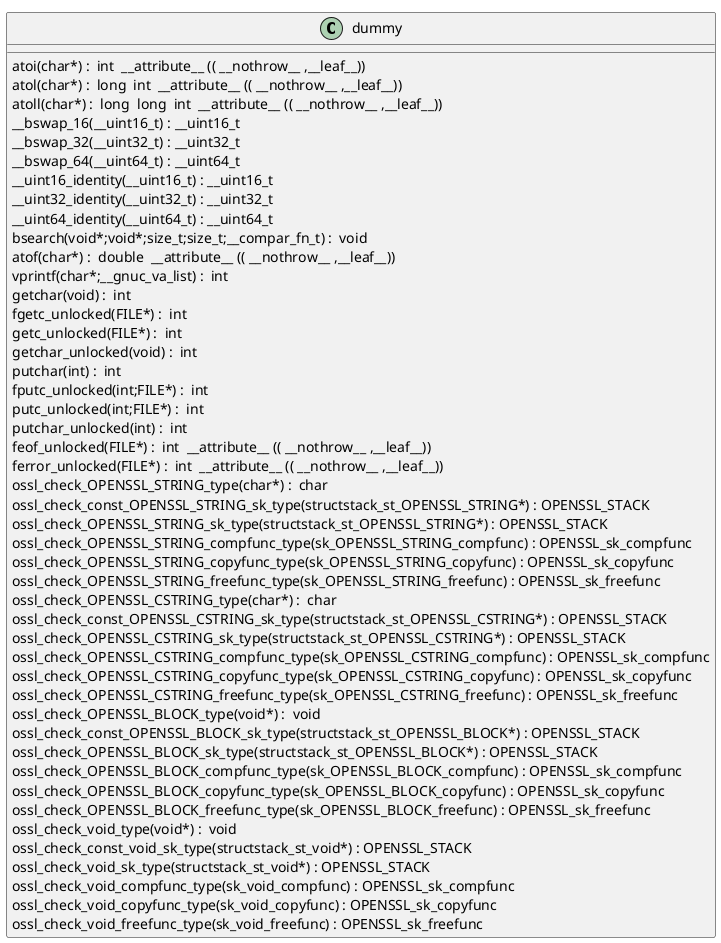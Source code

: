 @startuml
!pragma layout smetana
class dummy {
atoi(char*) :  int  __attribute__ (( __nothrow__ ,__leaf__)) [[[./../../.././qc/crypto/async/async.c.html#173]]]
atol(char*) :  long  int  __attribute__ (( __nothrow__ ,__leaf__)) [[[./../../.././qc/crypto/async/async.c.html#178]]]
atoll(char*) :  long  long  int  __attribute__ (( __nothrow__ ,__leaf__)) [[[./../../.././qc/crypto/async/async.c.html#185]]]
__bswap_16(__uint16_t) : __uint16_t [[[./../../.././qc/crypto/async/async.c.html#485]]]
__bswap_32(__uint32_t) : __uint32_t [[[./../../.././qc/crypto/async/async.c.html#500]]]
__bswap_64(__uint64_t) : __uint64_t [[[./../../.././qc/crypto/async/async.c.html#510]]]
__uint16_identity(__uint16_t) : __uint16_t [[[./../../.././qc/crypto/async/async.c.html#522]]]
__uint32_identity(__uint32_t) : __uint32_t [[[./../../.././qc/crypto/async/async.c.html#528]]]
__uint64_identity(__uint64_t) : __uint64_t [[[./../../.././qc/crypto/async/async.c.html#534]]]
bsearch(void*;void*;size_t;size_t;__compar_fn_t) :  void  [[[./../../.././qc/crypto/async/async.c.html#1194]]]
atof(char*) :  double  __attribute__ (( __nothrow__ ,__leaf__)) [[[./../../.././qc/crypto/async/async.c.html#1]]]
vprintf(char*;__gnuc_va_list) :  int  [[[./../../.././qc/crypto/async/async.c.html#1]]]
getchar(void) :  int  [[[./../../.././qc/crypto/async/async.c.html#1]]]
fgetc_unlocked(FILE*) :  int  [[[./../../.././qc/crypto/async/async.c.html#1]]]
getc_unlocked(FILE*) :  int  [[[./../../.././qc/crypto/async/async.c.html#1]]]
getchar_unlocked(void) :  int  [[[./../../.././qc/crypto/async/async.c.html#1]]]
putchar(int) :  int  [[[./../../.././qc/crypto/async/async.c.html#1]]]
fputc_unlocked(int;FILE*) :  int  [[[./../../.././qc/crypto/async/async.c.html#1]]]
putc_unlocked(int;FILE*) :  int  [[[./../../.././qc/crypto/async/async.c.html#1]]]
putchar_unlocked(int) :  int  [[[./../../.././qc/crypto/async/async.c.html#1]]]
feof_unlocked(FILE*) :  int  __attribute__ (( __nothrow__ ,__leaf__)) [[[./../../.././qc/crypto/async/async.c.html#1]]]
ferror_unlocked(FILE*) :  int  __attribute__ (( __nothrow__ ,__leaf__)) [[[./../../.././qc/crypto/async/async.c.html#1]]]
ossl_check_OPENSSL_STRING_type(char*) :  char  [[[./../../.././qc/crypto/async/async.c.html#1]]]
ossl_check_const_OPENSSL_STRING_sk_type(structstack_st_OPENSSL_STRING*) : OPENSSL_STACK [[[./../../.././qc/crypto/async/async.c.html#1]]]
ossl_check_OPENSSL_STRING_sk_type(structstack_st_OPENSSL_STRING*) : OPENSSL_STACK [[[./../../.././qc/crypto/async/async.c.html#1]]]
ossl_check_OPENSSL_STRING_compfunc_type(sk_OPENSSL_STRING_compfunc) : OPENSSL_sk_compfunc [[[./../../.././qc/crypto/async/async.c.html#1]]]
ossl_check_OPENSSL_STRING_copyfunc_type(sk_OPENSSL_STRING_copyfunc) : OPENSSL_sk_copyfunc [[[./../../.././qc/crypto/async/async.c.html#1]]]
ossl_check_OPENSSL_STRING_freefunc_type(sk_OPENSSL_STRING_freefunc) : OPENSSL_sk_freefunc [[[./../../.././qc/crypto/async/async.c.html#1]]]
ossl_check_OPENSSL_CSTRING_type(char*) :  char  [[[./../../.././qc/crypto/async/async.c.html#1]]]
ossl_check_const_OPENSSL_CSTRING_sk_type(structstack_st_OPENSSL_CSTRING*) : OPENSSL_STACK [[[./../../.././qc/crypto/async/async.c.html#1]]]
ossl_check_OPENSSL_CSTRING_sk_type(structstack_st_OPENSSL_CSTRING*) : OPENSSL_STACK [[[./../../.././qc/crypto/async/async.c.html#1]]]
ossl_check_OPENSSL_CSTRING_compfunc_type(sk_OPENSSL_CSTRING_compfunc) : OPENSSL_sk_compfunc [[[./../../.././qc/crypto/async/async.c.html#1]]]
ossl_check_OPENSSL_CSTRING_copyfunc_type(sk_OPENSSL_CSTRING_copyfunc) : OPENSSL_sk_copyfunc [[[./../../.././qc/crypto/async/async.c.html#1]]]
ossl_check_OPENSSL_CSTRING_freefunc_type(sk_OPENSSL_CSTRING_freefunc) : OPENSSL_sk_freefunc [[[./../../.././qc/crypto/async/async.c.html#1]]]
ossl_check_OPENSSL_BLOCK_type(void*) :  void  [[[./../../.././qc/crypto/async/async.c.html#1]]]
ossl_check_const_OPENSSL_BLOCK_sk_type(structstack_st_OPENSSL_BLOCK*) : OPENSSL_STACK [[[./../../.././qc/crypto/async/async.c.html#1]]]
ossl_check_OPENSSL_BLOCK_sk_type(structstack_st_OPENSSL_BLOCK*) : OPENSSL_STACK [[[./../../.././qc/crypto/async/async.c.html#1]]]
ossl_check_OPENSSL_BLOCK_compfunc_type(sk_OPENSSL_BLOCK_compfunc) : OPENSSL_sk_compfunc [[[./../../.././qc/crypto/async/async.c.html#1]]]
ossl_check_OPENSSL_BLOCK_copyfunc_type(sk_OPENSSL_BLOCK_copyfunc) : OPENSSL_sk_copyfunc [[[./../../.././qc/crypto/async/async.c.html#1]]]
ossl_check_OPENSSL_BLOCK_freefunc_type(sk_OPENSSL_BLOCK_freefunc) : OPENSSL_sk_freefunc [[[./../../.././qc/crypto/async/async.c.html#1]]]
ossl_check_void_type(void*) :  void  [[[./../../.././qc/crypto/async/async.c.html#1]]]
ossl_check_const_void_sk_type(structstack_st_void*) : OPENSSL_STACK [[[./../../.././qc/crypto/async/async.c.html#1]]]
ossl_check_void_sk_type(structstack_st_void*) : OPENSSL_STACK [[[./../../.././qc/crypto/async/async.c.html#1]]]
ossl_check_void_compfunc_type(sk_void_compfunc) : OPENSSL_sk_compfunc [[[./../../.././qc/crypto/async/async.c.html#1]]]
ossl_check_void_copyfunc_type(sk_void_copyfunc) : OPENSSL_sk_copyfunc [[[./../../.././qc/crypto/async/async.c.html#1]]]
ossl_check_void_freefunc_type(sk_void_freefunc) : OPENSSL_sk_freefunc [[[./../../.././qc/crypto/async/async.c.html#1]]]
} 
@enduml
